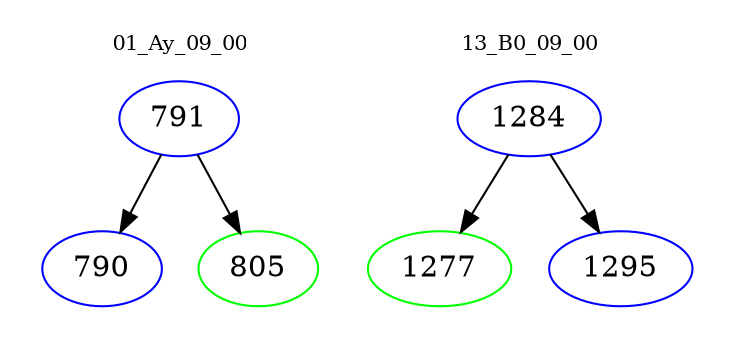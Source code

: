 digraph{
subgraph cluster_0 {
color = white
label = "01_Ay_09_00";
fontsize=10;
T0_791 [label="791", color="blue"]
T0_791 -> T0_790 [color="black"]
T0_790 [label="790", color="blue"]
T0_791 -> T0_805 [color="black"]
T0_805 [label="805", color="green"]
}
subgraph cluster_1 {
color = white
label = "13_B0_09_00";
fontsize=10;
T1_1284 [label="1284", color="blue"]
T1_1284 -> T1_1277 [color="black"]
T1_1277 [label="1277", color="green"]
T1_1284 -> T1_1295 [color="black"]
T1_1295 [label="1295", color="blue"]
}
}
